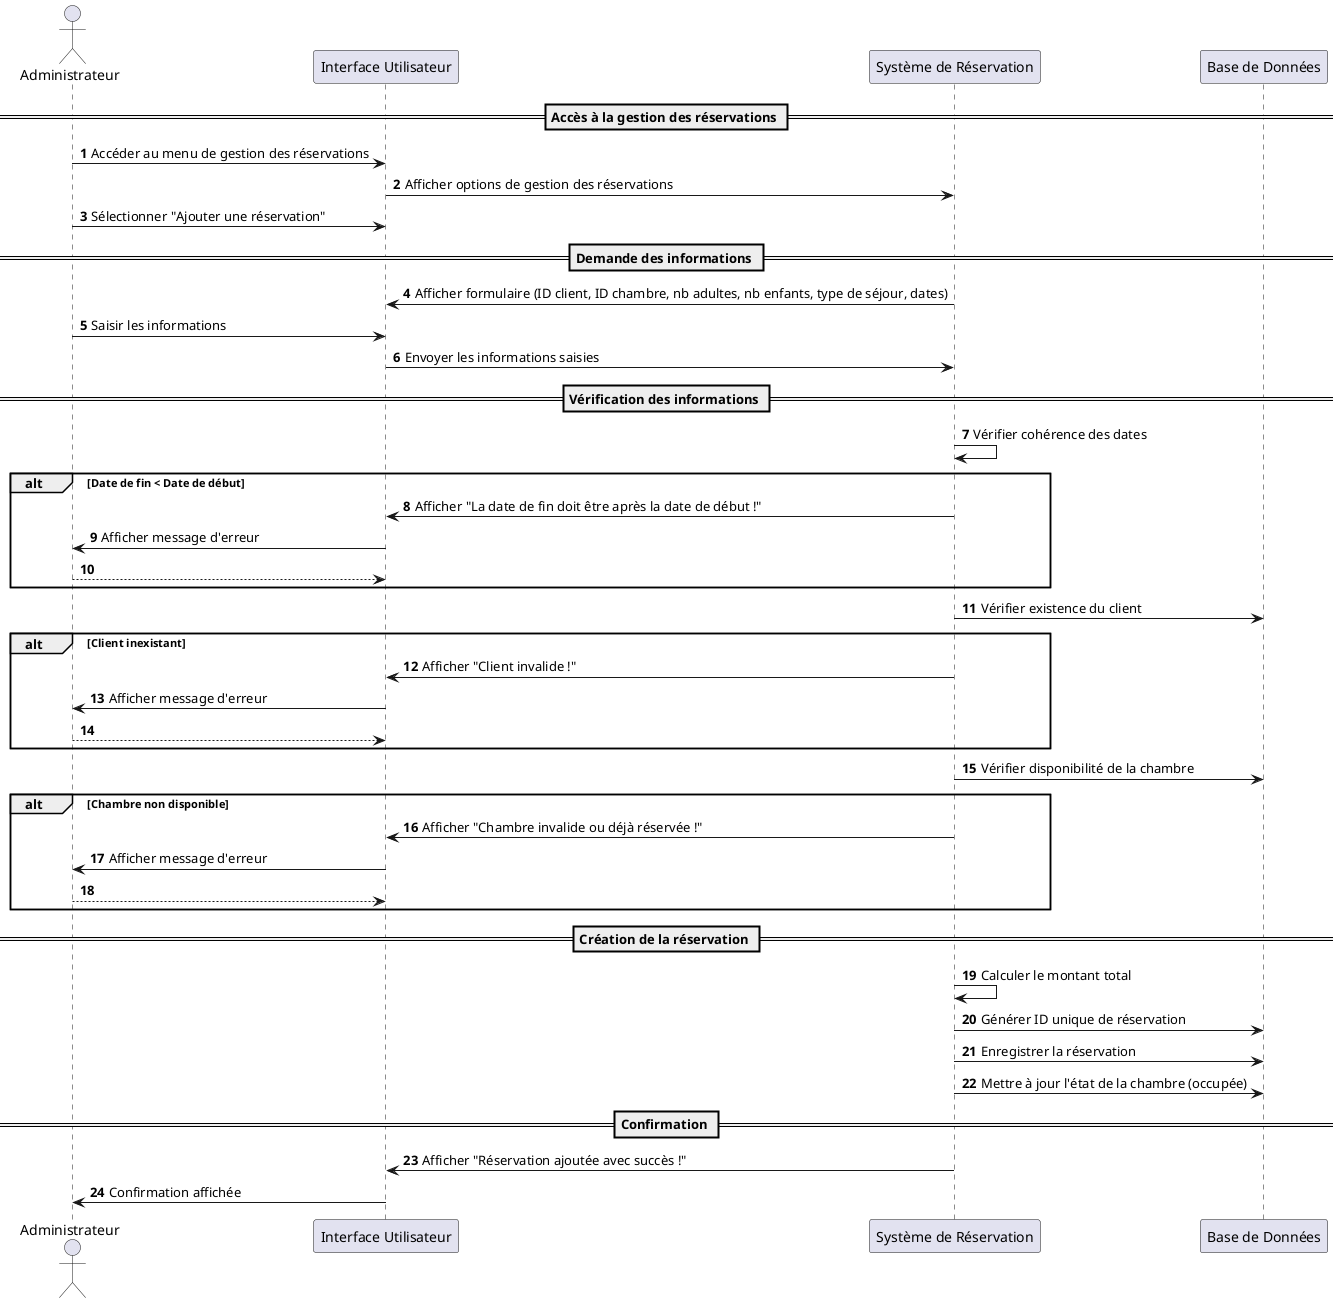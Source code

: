 @startuml
autonumber

actor Administrateur
participant "Interface Utilisateur" as UI
participant "Système de Réservation" as System
participant "Base de Données" as DB

== Accès à la gestion des réservations ==
Administrateur -> UI: Accéder au menu de gestion des réservations
UI -> System: Afficher options de gestion des réservations
Administrateur -> UI: Sélectionner "Ajouter une réservation"

== Demande des informations ==
System -> UI: Afficher formulaire (ID client, ID chambre, nb adultes, nb enfants, type de séjour, dates)
Administrateur -> UI: Saisir les informations
UI -> System: Envoyer les informations saisies

== Vérification des informations ==
System -> System: Vérifier cohérence des dates
alt Date de fin < Date de début
    System -> UI: Afficher "La date de fin doit être après la date de début !"
    UI -> Administrateur: Afficher message d'erreur
    return
end

System -> DB: Vérifier existence du client
alt Client inexistant
    System -> UI: Afficher "Client invalide !"
    UI -> Administrateur: Afficher message d'erreur
    return
end

System -> DB: Vérifier disponibilité de la chambre
alt Chambre non disponible
    System -> UI: Afficher "Chambre invalide ou déjà réservée !"
    UI -> Administrateur: Afficher message d'erreur
    return
end

== Création de la réservation ==
System -> System: Calculer le montant total
System -> DB: Générer ID unique de réservation
System -> DB: Enregistrer la réservation
System -> DB: Mettre à jour l'état de la chambre (occupée)

== Confirmation ==
System -> UI: Afficher "Réservation ajoutée avec succès !"
UI -> Administrateur: Confirmation affichée

@enduml
